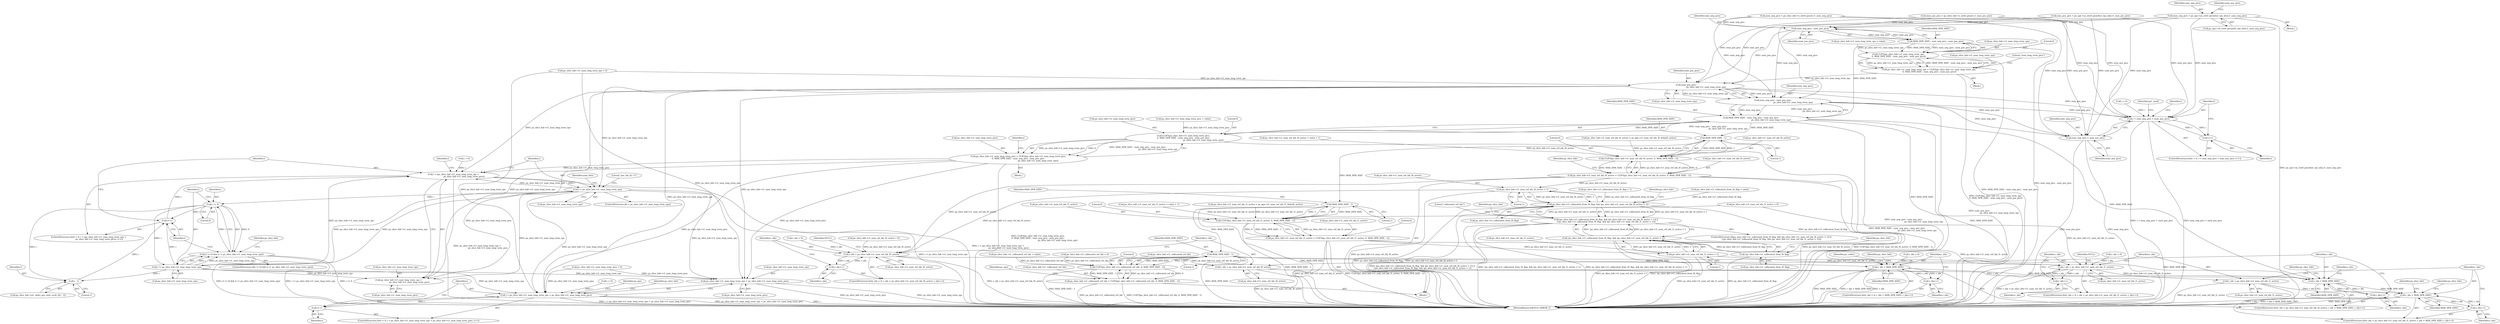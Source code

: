 digraph "0_Android_a1424724a00d62ac5efa0e27953eed66850d662f@array" {
"1000749" [label="(Call,num_neg_pics = ps_sps->as_stref_picset[st_rps_idx].i1_num_neg_pics)"];
"1000854" [label="(Call,num_neg_pics - num_pos_pics)"];
"1000852" [label="(Call,MAX_DPB_SIZE - num_neg_pics - num_pos_pics)"];
"1000847" [label="(Call,CLIP3(ps_slice_hdr->i1_num_long_term_sps,\n 0, MAX_DPB_SIZE - num_neg_pics - num_pos_pics))"];
"1000843" [label="(Call,ps_slice_hdr->i1_num_long_term_sps = CLIP3(ps_slice_hdr->i1_num_long_term_sps,\n 0, MAX_DPB_SIZE - num_neg_pics - num_pos_pics))"];
"1000879" [label="(Call,num_pos_pics -\n                                                            ps_slice_hdr->i1_num_long_term_sps)"];
"1000877" [label="(Call,num_neg_pics - num_pos_pics -\n                                                            ps_slice_hdr->i1_num_long_term_sps)"];
"1000875" [label="(Call,MAX_DPB_SIZE - num_neg_pics - num_pos_pics -\n                                                            ps_slice_hdr->i1_num_long_term_sps)"];
"1000870" [label="(Call,CLIP3(ps_slice_hdr->i1_num_long_term_pics,\n 0, MAX_DPB_SIZE - num_neg_pics - num_pos_pics -\n                                                            ps_slice_hdr->i1_num_long_term_sps))"];
"1000866" [label="(Call,ps_slice_hdr->i1_num_long_term_pics = CLIP3(ps_slice_hdr->i1_num_long_term_pics,\n 0, MAX_DPB_SIZE - num_neg_pics - num_pos_pics -\n                                                            ps_slice_hdr->i1_num_long_term_sps))"];
"1000888" [label="(Call,i < (ps_slice_hdr->i1_num_long_term_sps +\n                                ps_slice_hdr->i1_num_long_term_pics))"];
"1000901" [label="(Call,i < ps_slice_hdr->i1_num_long_term_sps)"];
"1000890" [label="(Call,ps_slice_hdr->i1_num_long_term_sps +\n                                ps_slice_hdr->i1_num_long_term_pics)"];
"1001010" [label="(Call,i != 0)"];
"1000897" [label="(Call,i++)"];
"1001009" [label="(Call,(i != 0) && (i != ps_slice_hdr->i1_num_long_term_sps))"];
"1001013" [label="(Call,i != ps_slice_hdr->i1_num_long_term_sps)"];
"1001029" [label="(Call,i - 1)"];
"1001055" [label="(Call,i < ps_slice_hdr->i1_num_long_term_sps + ps_slice_hdr->i1_num_long_term_pics)"];
"1001064" [label="(Call,i++)"];
"1001057" [label="(Call,ps_slice_hdr->i1_num_long_term_sps + ps_slice_hdr->i1_num_long_term_pics)"];
"1001245" [label="(Call,MAX_DPB_SIZE - 1)"];
"1001240" [label="(Call,CLIP3(ps_slice_hdr->i1_num_ref_idx_l0_active, 0, MAX_DPB_SIZE - 1))"];
"1001236" [label="(Call,ps_slice_hdr->i1_num_ref_idx_l0_active = CLIP3(ps_slice_hdr->i1_num_ref_idx_l0_active, 0, MAX_DPB_SIZE - 1))"];
"1001370" [label="(Call,ps_slice_hdr->i1_num_ref_idx_l0_active > 1)"];
"1001366" [label="(Call,ps_slice_hdr->i1_collocated_from_l0_flag  && (ps_slice_hdr->i1_num_ref_idx_l0_active > 1))"];
"1001365" [label="(Call,(ps_slice_hdr->i1_collocated_from_l0_flag  && (ps_slice_hdr->i1_num_ref_idx_l0_active > 1)) ||\n (!ps_slice_hdr->i1_collocated_from_l0_flag  && (ps_slice_hdr->i1_num_ref_idx_l1_active > 1)))"];
"1001376" [label="(Call,!ps_slice_hdr->i1_collocated_from_l0_flag)"];
"1001375" [label="(Call,!ps_slice_hdr->i1_collocated_from_l0_flag  && (ps_slice_hdr->i1_num_ref_idx_l1_active > 1))"];
"1002266" [label="(Call,r_idx < ps_slice_hdr->i1_num_ref_idx_l0_active)"];
"1002271" [label="(Call,r_idx++)"];
"1002308" [label="(Call,r_idx = ps_slice_hdr->i1_num_ref_idx_l0_active)"];
"1002313" [label="(Call,r_idx < MAX_DPB_SIZE)"];
"1002316" [label="(Call,r_idx++)"];
"1002392" [label="(Call,r_idx < MAX_DPB_SIZE)"];
"1002395" [label="(Call,r_idx++)"];
"1001257" [label="(Call,MAX_DPB_SIZE - 1)"];
"1001252" [label="(Call,CLIP3(ps_slice_hdr->i1_num_ref_idx_l1_active, 0, MAX_DPB_SIZE - 1))"];
"1001248" [label="(Call,ps_slice_hdr->i1_num_ref_idx_l1_active = CLIP3(ps_slice_hdr->i1_num_ref_idx_l1_active, 0, MAX_DPB_SIZE - 1))"];
"1001380" [label="(Call,ps_slice_hdr->i1_num_ref_idx_l1_active > 1)"];
"1002345" [label="(Call,r_idx < ps_slice_hdr->i1_num_ref_idx_l1_active)"];
"1002350" [label="(Call,r_idx++)"];
"1002387" [label="(Call,r_idx = ps_slice_hdr->i1_num_ref_idx_l1_active)"];
"1001404" [label="(Call,MAX_DPB_SIZE - 1)"];
"1001399" [label="(Call,CLIP3(ps_slice_hdr->i1_collocated_ref_idx, 0, MAX_DPB_SIZE - 1))"];
"1001395" [label="(Call,ps_slice_hdr->i1_collocated_ref_idx = CLIP3(ps_slice_hdr->i1_collocated_ref_idx, 0, MAX_DPB_SIZE - 1))"];
"1002152" [label="(Call,r_idx < MAX_DPB_SIZE)"];
"1002155" [label="(Call,r_idx++)"];
"1001036" [label="(Call,i < num_neg_pics + num_pos_pics)"];
"1001041" [label="(Call,i++)"];
"1001038" [label="(Call,num_neg_pics + num_pos_pics)"];
"1000871" [label="(Call,ps_slice_hdr->i1_num_long_term_pics)"];
"1002316" [label="(Call,r_idx++)"];
"1001374" [label="(Literal,1)"];
"1000848" [label="(Call,ps_slice_hdr->i1_num_long_term_sps)"];
"1002393" [label="(Identifier,r_idx)"];
"1002153" [label="(Identifier,r_idx)"];
"1001390" [label="(Call,ps_slice_hdr->i1_collocated_ref_idx = value)"];
"1002156" [label="(Identifier,r_idx)"];
"1001247" [label="(Literal,1)"];
"1001359" [label="(Call,ps_slice_hdr->i1_collocated_from_l0_flag = value)"];
"1002276" [label="(Identifier,NULL)"];
"1001046" [label="(Identifier,pi1_used)"];
"1001241" [label="(Call,ps_slice_hdr->i1_num_ref_idx_l0_active)"];
"1001262" [label="(Literal,0)"];
"1001034" [label="(Identifier,i)"];
"1001377" [label="(Call,ps_slice_hdr->i1_collocated_from_l0_flag)"];
"1002313" [label="(Call,r_idx < MAX_DPB_SIZE)"];
"1001015" [label="(Call,ps_slice_hdr->i1_num_long_term_sps)"];
"1000801" [label="(Call,num_neg_pics = ps_slice_hdr->s_stref_picset.i1_num_neg_pics)"];
"1002386" [label="(ControlStructure,for(r_idx = ps_slice_hdr->i1_num_ref_idx_l1_active; r_idx < MAX_DPB_SIZE; r_idx++))"];
"1001012" [label="(Literal,0)"];
"1000890" [label="(Call,ps_slice_hdr->i1_num_long_term_sps +\n                                ps_slice_hdr->i1_num_long_term_pics)"];
"1002263" [label="(Call,r_idx = 0)"];
"1001258" [label="(Identifier,MAX_DPB_SIZE)"];
"1001375" [label="(Call,!ps_slice_hdr->i1_collocated_from_l0_flag  && (ps_slice_hdr->i1_num_ref_idx_l1_active > 1))"];
"1001053" [label="(Identifier,i)"];
"1001040" [label="(Identifier,num_pos_pics)"];
"1002317" [label="(Identifier,r_idx)"];
"1000750" [label="(Identifier,num_neg_pics)"];
"1002343" [label="(Identifier,r_idx)"];
"1000897" [label="(Call,i++)"];
"1001395" [label="(Call,ps_slice_hdr->i1_collocated_ref_idx = CLIP3(ps_slice_hdr->i1_collocated_ref_idx, 0, MAX_DPB_SIZE - 1))"];
"1000851" [label="(Literal,0)"];
"1001065" [label="(Identifier,i)"];
"1000858" [label="(Literal,\"num_long_term_pics\")"];
"1000847" [label="(Call,CLIP3(ps_slice_hdr->i1_num_long_term_sps,\n 0, MAX_DPB_SIZE - num_neg_pics - num_pos_pics))"];
"1002203" [label="(Identifier,ps_codec)"];
"1002268" [label="(Call,ps_slice_hdr->i1_num_ref_idx_l0_active)"];
"1001245" [label="(Call,MAX_DPB_SIZE - 1)"];
"1000758" [label="(Call,num_pos_pics = ps_sps->as_stref_picset[st_rps_idx].i1_num_pos_pics)"];
"1000861" [label="(Call,ps_slice_hdr->i1_num_long_term_pics = value)"];
"1001382" [label="(Identifier,ps_slice_hdr)"];
"1002262" [label="(ControlStructure,for(r_idx = 0; r_idx < ps_slice_hdr->i1_num_ref_idx_l0_active; r_idx++))"];
"1000886" [label="(Identifier,i)"];
"1001367" [label="(Call,ps_slice_hdr->i1_collocated_from_l0_flag)"];
"1000838" [label="(Call,ps_slice_hdr->i1_num_long_term_sps = value)"];
"1000855" [label="(Identifier,num_neg_pics)"];
"1002152" [label="(Call,r_idx < MAX_DPB_SIZE)"];
"1000570" [label="(Call,ps_slice_hdr->i1_num_long_term_pics = 0)"];
"1002308" [label="(Call,r_idx = ps_slice_hdr->i1_num_ref_idx_l0_active)"];
"1002162" [label="(Identifier,ps_slice_hdr)"];
"1000870" [label="(Call,CLIP3(ps_slice_hdr->i1_num_long_term_pics,\n 0, MAX_DPB_SIZE - num_neg_pics - num_pos_pics -\n                                                            ps_slice_hdr->i1_num_long_term_sps))"];
"1000891" [label="(Call,ps_slice_hdr->i1_num_long_term_sps)"];
"1000877" [label="(Call,num_neg_pics - num_pos_pics -\n                                                            ps_slice_hdr->i1_num_long_term_sps)"];
"1001405" [label="(Identifier,MAX_DPB_SIZE)"];
"1001370" [label="(Call,ps_slice_hdr->i1_num_ref_idx_l0_active > 1)"];
"1000902" [label="(Identifier,i)"];
"1002272" [label="(Identifier,r_idx)"];
"1001259" [label="(Literal,1)"];
"1001009" [label="(Call,(i != 0) && (i != ps_slice_hdr->i1_num_long_term_sps))"];
"1002387" [label="(Call,r_idx = ps_slice_hdr->i1_num_ref_idx_l1_active)"];
"1002394" [label="(Identifier,MAX_DPB_SIZE)"];
"1000710" [label="(Block,)"];
"1001384" [label="(Literal,1)"];
"1001237" [label="(Call,ps_slice_hdr->i1_num_ref_idx_l0_active)"];
"1001031" [label="(Literal,1)"];
"1002310" [label="(Call,ps_slice_hdr->i1_num_ref_idx_l0_active)"];
"1002355" [label="(Identifier,NULL)"];
"1000749" [label="(Call,num_neg_pics = ps_sps->as_stref_picset[st_rps_idx].i1_num_neg_pics)"];
"1001025" [label="(Call,ps_slice_hdr->ai1_delta_poc_msb_cycle_lt[i - 1])"];
"1002606" [label="(MethodReturn,IHEVCD_ERROR_T)"];
"1002271" [label="(Call,r_idx++)"];
"1001246" [label="(Identifier,MAX_DPB_SIZE)"];
"1001188" [label="(Call,ps_slice_hdr->i1_num_ref_idx_l0_active = value + 1)"];
"1001229" [label="(Call,ps_slice_hdr->i1_num_ref_idx_l1_active = ps_pps->i1_num_ref_idx_l1_default_active)"];
"1001055" [label="(Call,i < ps_slice_hdr->i1_num_long_term_sps + ps_slice_hdr->i1_num_long_term_pics)"];
"1001337" [label="(Call,ps_slice_hdr->i1_collocated_ref_idx = 0)"];
"1001052" [label="(Call,i = 0)"];
"1001252" [label="(Call,CLIP3(ps_slice_hdr->i1_num_ref_idx_l1_active, 0, MAX_DPB_SIZE - 1))"];
"1002395" [label="(Call,r_idx++)"];
"1002341" [label="(ControlStructure,for(r_idx = 0; r_idx < ps_slice_hdr->i1_num_ref_idx_l1_active; r_idx++))"];
"1001033" [label="(Call,i = 0)"];
"1000901" [label="(Call,i < ps_slice_hdr->i1_num_long_term_sps)"];
"1000866" [label="(Call,ps_slice_hdr->i1_num_long_term_pics = CLIP3(ps_slice_hdr->i1_num_long_term_pics,\n 0, MAX_DPB_SIZE - num_neg_pics - num_pos_pics -\n                                                            ps_slice_hdr->i1_num_long_term_sps))"];
"1001078" [label="(Identifier,ps_sps)"];
"1001396" [label="(Call,ps_slice_hdr->i1_collocated_ref_idx)"];
"1002402" [label="(Identifier,ps_slice_hdr)"];
"1001008" [label="(ControlStructure,if((i != 0) && (i != ps_slice_hdr->i1_num_long_term_sps)))"];
"1000903" [label="(Call,ps_slice_hdr->i1_num_long_term_sps)"];
"1001032" [label="(ControlStructure,for(i = 0; i < num_neg_pics + num_pos_pics; i++))"];
"1002267" [label="(Identifier,r_idx)"];
"1000853" [label="(Identifier,MAX_DPB_SIZE)"];
"1000844" [label="(Call,ps_slice_hdr->i1_num_long_term_sps)"];
"1000881" [label="(Call,ps_slice_hdr->i1_num_long_term_sps)"];
"1002423" [label="(Identifier,ps_slice_hdr)"];
"1001332" [label="(Call,ps_slice_hdr->i1_collocated_from_l0_flag = 1)"];
"1002314" [label="(Identifier,r_idx)"];
"1002345" [label="(Call,r_idx < ps_slice_hdr->i1_num_ref_idx_l1_active)"];
"1002154" [label="(Identifier,MAX_DPB_SIZE)"];
"1001022" [label="(Identifier,ps_slice_hdr)"];
"1000875" [label="(Call,MAX_DPB_SIZE - num_neg_pics - num_pos_pics -\n                                                            ps_slice_hdr->i1_num_long_term_sps)"];
"1000898" [label="(Identifier,i)"];
"1000808" [label="(Call,num_pos_pics = ps_slice_hdr->s_stref_picset.i1_num_pos_pics)"];
"1000843" [label="(Call,ps_slice_hdr->i1_num_long_term_sps = CLIP3(ps_slice_hdr->i1_num_long_term_sps,\n 0, MAX_DPB_SIZE - num_neg_pics - num_pos_pics))"];
"1001236" [label="(Call,ps_slice_hdr->i1_num_ref_idx_l0_active = CLIP3(ps_slice_hdr->i1_num_ref_idx_l0_active, 0, MAX_DPB_SIZE - 1))"];
"1000854" [label="(Call,num_neg_pics - num_pos_pics)"];
"1001141" [label="(Call,ps_slice_hdr->i1_num_ref_idx_l1_active = 0)"];
"1001250" [label="(Identifier,ps_slice_hdr)"];
"1000885" [label="(Call,i = 0)"];
"1002389" [label="(Call,ps_slice_hdr->i1_num_ref_idx_l1_active)"];
"1002307" [label="(ControlStructure,for(r_idx = ps_slice_hdr->i1_num_ref_idx_l0_active; r_idx < MAX_DPB_SIZE; r_idx++))"];
"1001364" [label="(ControlStructure,if((ps_slice_hdr->i1_collocated_from_l0_flag  && (ps_slice_hdr->i1_num_ref_idx_l0_active > 1)) ||\n (!ps_slice_hdr->i1_collocated_from_l0_flag  && (ps_slice_hdr->i1_num_ref_idx_l1_active > 1))))"];
"1002155" [label="(Call,r_idx++)"];
"1001057" [label="(Call,ps_slice_hdr->i1_num_long_term_sps + ps_slice_hdr->i1_num_long_term_pics)"];
"1001253" [label="(Call,ps_slice_hdr->i1_num_ref_idx_l1_active)"];
"1002342" [label="(Call,r_idx = 0)"];
"1001387" [label="(Literal,\"collocated_ref_idx\")"];
"1002346" [label="(Identifier,r_idx)"];
"1000884" [label="(ControlStructure,for(i = 0; i < (ps_slice_hdr->i1_num_long_term_sps +\n                                ps_slice_hdr->i1_num_long_term_pics); i++))"];
"1001010" [label="(Call,i != 0)"];
"1001070" [label="(Identifier,ps_slice_hdr)"];
"1000946" [label="(Literal,\"poc_lsb_lt[ i ]\")"];
"1000888" [label="(Call,i < (ps_slice_hdr->i1_num_long_term_sps +\n                                ps_slice_hdr->i1_num_long_term_pics))"];
"1001380" [label="(Call,ps_slice_hdr->i1_num_ref_idx_l1_active > 1)"];
"1001399" [label="(Call,CLIP3(ps_slice_hdr->i1_collocated_ref_idx, 0, MAX_DPB_SIZE - 1))"];
"1000879" [label="(Call,num_pos_pics -\n                                                            ps_slice_hdr->i1_num_long_term_sps)"];
"1001248" [label="(Call,ps_slice_hdr->i1_num_ref_idx_l1_active = CLIP3(ps_slice_hdr->i1_num_ref_idx_l1_active, 0, MAX_DPB_SIZE - 1))"];
"1001039" [label="(Identifier,num_neg_pics)"];
"1001249" [label="(Call,ps_slice_hdr->i1_num_ref_idx_l1_active)"];
"1001257" [label="(Call,MAX_DPB_SIZE - 1)"];
"1001411" [label="(Identifier,ps_pps)"];
"1000867" [label="(Call,ps_slice_hdr->i1_num_long_term_pics)"];
"1001404" [label="(Call,MAX_DPB_SIZE - 1)"];
"1002347" [label="(Call,ps_slice_hdr->i1_num_ref_idx_l1_active)"];
"1001403" [label="(Literal,0)"];
"1001036" [label="(Call,i < num_neg_pics + num_pos_pics)"];
"1002396" [label="(Identifier,r_idx)"];
"1001256" [label="(Literal,0)"];
"1000900" [label="(ControlStructure,if(i < ps_slice_hdr->i1_num_long_term_sps))"];
"1001061" [label="(Call,ps_slice_hdr->i1_num_long_term_pics)"];
"1001365" [label="(Call,(ps_slice_hdr->i1_collocated_from_l0_flag  && (ps_slice_hdr->i1_num_ref_idx_l0_active > 1)) ||\n (!ps_slice_hdr->i1_collocated_from_l0_flag  && (ps_slice_hdr->i1_num_ref_idx_l1_active > 1)))"];
"1002388" [label="(Identifier,r_idx)"];
"1000880" [label="(Identifier,num_pos_pics)"];
"1001051" [label="(ControlStructure,for(i = 0; i < ps_slice_hdr->i1_num_long_term_sps + ps_slice_hdr->i1_num_long_term_pics; i++))"];
"1000759" [label="(Identifier,num_pos_pics)"];
"1002149" [label="(Call,r_idx = 0)"];
"1001206" [label="(Call,ps_slice_hdr->i1_num_ref_idx_l1_active = value + 1)"];
"1001406" [label="(Literal,1)"];
"1000909" [label="(Identifier,num_bits)"];
"1001400" [label="(Call,ps_slice_hdr->i1_collocated_ref_idx)"];
"1000751" [label="(Call,ps_sps->as_stref_picset[st_rps_idx].i1_num_neg_pics)"];
"1001056" [label="(Identifier,i)"];
"1002350" [label="(Call,r_idx++)"];
"1000833" [label="(Block,)"];
"1000878" [label="(Identifier,num_neg_pics)"];
"1001029" [label="(Call,i - 1)"];
"1001378" [label="(Identifier,ps_slice_hdr)"];
"1001030" [label="(Identifier,i)"];
"1000565" [label="(Call,ps_slice_hdr->i1_num_long_term_sps = 0)"];
"1002309" [label="(Identifier,r_idx)"];
"1001381" [label="(Call,ps_slice_hdr->i1_num_ref_idx_l1_active)"];
"1002351" [label="(Identifier,r_idx)"];
"1000874" [label="(Literal,0)"];
"1001064" [label="(Call,i++)"];
"1001014" [label="(Identifier,i)"];
"1001244" [label="(Literal,0)"];
"1001058" [label="(Call,ps_slice_hdr->i1_num_long_term_sps)"];
"1001397" [label="(Identifier,ps_slice_hdr)"];
"1002323" [label="(Identifier,ps_slice_hdr)"];
"1001240" [label="(Call,CLIP3(ps_slice_hdr->i1_num_ref_idx_l0_active, 0, MAX_DPB_SIZE - 1))"];
"1001042" [label="(Identifier,i)"];
"1000894" [label="(Call,ps_slice_hdr->i1_num_long_term_pics)"];
"1001215" [label="(Call,ps_slice_hdr->i1_num_ref_idx_l0_active = ps_pps->i1_num_ref_idx_l0_default_active)"];
"1001376" [label="(Call,!ps_slice_hdr->i1_collocated_from_l0_flag)"];
"1002315" [label="(Identifier,MAX_DPB_SIZE)"];
"1001168" [label="(Block,)"];
"1000852" [label="(Call,MAX_DPB_SIZE - num_neg_pics - num_pos_pics)"];
"1001038" [label="(Call,num_neg_pics + num_pos_pics)"];
"1001037" [label="(Identifier,i)"];
"1001011" [label="(Identifier,i)"];
"1001041" [label="(Call,i++)"];
"1002148" [label="(ControlStructure,for(r_idx = 0; r_idx < MAX_DPB_SIZE; r_idx++))"];
"1000889" [label="(Identifier,i)"];
"1002392" [label="(Call,r_idx < MAX_DPB_SIZE)"];
"1000826" [label="(Block,)"];
"1001366" [label="(Call,ps_slice_hdr->i1_collocated_from_l0_flag  && (ps_slice_hdr->i1_num_ref_idx_l0_active > 1))"];
"1002266" [label="(Call,r_idx < ps_slice_hdr->i1_num_ref_idx_l0_active)"];
"1000856" [label="(Identifier,num_pos_pics)"];
"1001371" [label="(Call,ps_slice_hdr->i1_num_ref_idx_l0_active)"];
"1000876" [label="(Identifier,MAX_DPB_SIZE)"];
"1001013" [label="(Call,i != ps_slice_hdr->i1_num_long_term_sps)"];
"1001136" [label="(Call,ps_slice_hdr->i1_num_ref_idx_l0_active = 0)"];
"1000749" -> "1000710"  [label="AST: "];
"1000749" -> "1000751"  [label="CFG: "];
"1000750" -> "1000749"  [label="AST: "];
"1000751" -> "1000749"  [label="AST: "];
"1000759" -> "1000749"  [label="CFG: "];
"1000749" -> "1002606"  [label="DDG: ps_sps->as_stref_picset[st_rps_idx].i1_num_neg_pics"];
"1000749" -> "1000854"  [label="DDG: num_neg_pics"];
"1000749" -> "1000877"  [label="DDG: num_neg_pics"];
"1000749" -> "1001036"  [label="DDG: num_neg_pics"];
"1000749" -> "1001038"  [label="DDG: num_neg_pics"];
"1000854" -> "1000852"  [label="AST: "];
"1000854" -> "1000856"  [label="CFG: "];
"1000855" -> "1000854"  [label="AST: "];
"1000856" -> "1000854"  [label="AST: "];
"1000852" -> "1000854"  [label="CFG: "];
"1000854" -> "1000852"  [label="DDG: num_neg_pics"];
"1000854" -> "1000852"  [label="DDG: num_pos_pics"];
"1000801" -> "1000854"  [label="DDG: num_neg_pics"];
"1000808" -> "1000854"  [label="DDG: num_pos_pics"];
"1000758" -> "1000854"  [label="DDG: num_pos_pics"];
"1000854" -> "1000877"  [label="DDG: num_neg_pics"];
"1000854" -> "1000879"  [label="DDG: num_pos_pics"];
"1000852" -> "1000847"  [label="AST: "];
"1000853" -> "1000852"  [label="AST: "];
"1000847" -> "1000852"  [label="CFG: "];
"1000852" -> "1002606"  [label="DDG: num_neg_pics - num_pos_pics"];
"1000852" -> "1000847"  [label="DDG: MAX_DPB_SIZE"];
"1000852" -> "1000847"  [label="DDG: num_neg_pics - num_pos_pics"];
"1000852" -> "1000875"  [label="DDG: MAX_DPB_SIZE"];
"1000847" -> "1000843"  [label="AST: "];
"1000848" -> "1000847"  [label="AST: "];
"1000851" -> "1000847"  [label="AST: "];
"1000843" -> "1000847"  [label="CFG: "];
"1000847" -> "1002606"  [label="DDG: MAX_DPB_SIZE - num_neg_pics - num_pos_pics"];
"1000847" -> "1000843"  [label="DDG: ps_slice_hdr->i1_num_long_term_sps"];
"1000847" -> "1000843"  [label="DDG: 0"];
"1000847" -> "1000843"  [label="DDG: MAX_DPB_SIZE - num_neg_pics - num_pos_pics"];
"1000838" -> "1000847"  [label="DDG: ps_slice_hdr->i1_num_long_term_sps"];
"1000843" -> "1000833"  [label="AST: "];
"1000844" -> "1000843"  [label="AST: "];
"1000858" -> "1000843"  [label="CFG: "];
"1000843" -> "1002606"  [label="DDG: CLIP3(ps_slice_hdr->i1_num_long_term_sps,\n 0, MAX_DPB_SIZE - num_neg_pics - num_pos_pics)"];
"1000843" -> "1000879"  [label="DDG: ps_slice_hdr->i1_num_long_term_sps"];
"1000879" -> "1000877"  [label="AST: "];
"1000879" -> "1000881"  [label="CFG: "];
"1000880" -> "1000879"  [label="AST: "];
"1000881" -> "1000879"  [label="AST: "];
"1000877" -> "1000879"  [label="CFG: "];
"1000879" -> "1000877"  [label="DDG: num_pos_pics"];
"1000879" -> "1000877"  [label="DDG: ps_slice_hdr->i1_num_long_term_sps"];
"1000808" -> "1000879"  [label="DDG: num_pos_pics"];
"1000758" -> "1000879"  [label="DDG: num_pos_pics"];
"1000565" -> "1000879"  [label="DDG: ps_slice_hdr->i1_num_long_term_sps"];
"1000879" -> "1000888"  [label="DDG: ps_slice_hdr->i1_num_long_term_sps"];
"1000879" -> "1000890"  [label="DDG: ps_slice_hdr->i1_num_long_term_sps"];
"1000879" -> "1000901"  [label="DDG: ps_slice_hdr->i1_num_long_term_sps"];
"1000879" -> "1001036"  [label="DDG: num_pos_pics"];
"1000879" -> "1001038"  [label="DDG: num_pos_pics"];
"1000879" -> "1001055"  [label="DDG: ps_slice_hdr->i1_num_long_term_sps"];
"1000879" -> "1001057"  [label="DDG: ps_slice_hdr->i1_num_long_term_sps"];
"1000877" -> "1000875"  [label="AST: "];
"1000878" -> "1000877"  [label="AST: "];
"1000875" -> "1000877"  [label="CFG: "];
"1000877" -> "1002606"  [label="DDG: num_pos_pics -\n                                                            ps_slice_hdr->i1_num_long_term_sps"];
"1000877" -> "1000875"  [label="DDG: num_neg_pics"];
"1000877" -> "1000875"  [label="DDG: num_pos_pics -\n                                                            ps_slice_hdr->i1_num_long_term_sps"];
"1000801" -> "1000877"  [label="DDG: num_neg_pics"];
"1000877" -> "1001036"  [label="DDG: num_neg_pics"];
"1000877" -> "1001038"  [label="DDG: num_neg_pics"];
"1000875" -> "1000870"  [label="AST: "];
"1000876" -> "1000875"  [label="AST: "];
"1000870" -> "1000875"  [label="CFG: "];
"1000875" -> "1002606"  [label="DDG: MAX_DPB_SIZE"];
"1000875" -> "1002606"  [label="DDG: num_neg_pics - num_pos_pics -\n                                                            ps_slice_hdr->i1_num_long_term_sps"];
"1000875" -> "1000870"  [label="DDG: MAX_DPB_SIZE"];
"1000875" -> "1000870"  [label="DDG: num_neg_pics - num_pos_pics -\n                                                            ps_slice_hdr->i1_num_long_term_sps"];
"1000875" -> "1001245"  [label="DDG: MAX_DPB_SIZE"];
"1000875" -> "1002152"  [label="DDG: MAX_DPB_SIZE"];
"1000875" -> "1002313"  [label="DDG: MAX_DPB_SIZE"];
"1000870" -> "1000866"  [label="AST: "];
"1000871" -> "1000870"  [label="AST: "];
"1000874" -> "1000870"  [label="AST: "];
"1000866" -> "1000870"  [label="CFG: "];
"1000870" -> "1002606"  [label="DDG: MAX_DPB_SIZE - num_neg_pics - num_pos_pics -\n                                                            ps_slice_hdr->i1_num_long_term_sps"];
"1000870" -> "1000866"  [label="DDG: ps_slice_hdr->i1_num_long_term_pics"];
"1000870" -> "1000866"  [label="DDG: 0"];
"1000870" -> "1000866"  [label="DDG: MAX_DPB_SIZE - num_neg_pics - num_pos_pics -\n                                                            ps_slice_hdr->i1_num_long_term_sps"];
"1000861" -> "1000870"  [label="DDG: ps_slice_hdr->i1_num_long_term_pics"];
"1000866" -> "1000826"  [label="AST: "];
"1000867" -> "1000866"  [label="AST: "];
"1000886" -> "1000866"  [label="CFG: "];
"1000866" -> "1002606"  [label="DDG: CLIP3(ps_slice_hdr->i1_num_long_term_pics,\n 0, MAX_DPB_SIZE - num_neg_pics - num_pos_pics -\n                                                            ps_slice_hdr->i1_num_long_term_sps)"];
"1000866" -> "1000888"  [label="DDG: ps_slice_hdr->i1_num_long_term_pics"];
"1000866" -> "1000890"  [label="DDG: ps_slice_hdr->i1_num_long_term_pics"];
"1000866" -> "1001055"  [label="DDG: ps_slice_hdr->i1_num_long_term_pics"];
"1000866" -> "1001057"  [label="DDG: ps_slice_hdr->i1_num_long_term_pics"];
"1000888" -> "1000884"  [label="AST: "];
"1000888" -> "1000890"  [label="CFG: "];
"1000889" -> "1000888"  [label="AST: "];
"1000890" -> "1000888"  [label="AST: "];
"1000902" -> "1000888"  [label="CFG: "];
"1001034" -> "1000888"  [label="CFG: "];
"1000888" -> "1002606"  [label="DDG: ps_slice_hdr->i1_num_long_term_sps +\n                                ps_slice_hdr->i1_num_long_term_pics"];
"1000888" -> "1002606"  [label="DDG: i < (ps_slice_hdr->i1_num_long_term_sps +\n                                ps_slice_hdr->i1_num_long_term_pics)"];
"1000885" -> "1000888"  [label="DDG: i"];
"1000897" -> "1000888"  [label="DDG: i"];
"1001013" -> "1000888"  [label="DDG: ps_slice_hdr->i1_num_long_term_sps"];
"1000901" -> "1000888"  [label="DDG: ps_slice_hdr->i1_num_long_term_sps"];
"1000888" -> "1000901"  [label="DDG: i"];
"1000901" -> "1000900"  [label="AST: "];
"1000901" -> "1000903"  [label="CFG: "];
"1000902" -> "1000901"  [label="AST: "];
"1000903" -> "1000901"  [label="AST: "];
"1000909" -> "1000901"  [label="CFG: "];
"1000946" -> "1000901"  [label="CFG: "];
"1000901" -> "1002606"  [label="DDG: i < ps_slice_hdr->i1_num_long_term_sps"];
"1000901" -> "1000890"  [label="DDG: ps_slice_hdr->i1_num_long_term_sps"];
"1001013" -> "1000901"  [label="DDG: ps_slice_hdr->i1_num_long_term_sps"];
"1000901" -> "1001010"  [label="DDG: i"];
"1000901" -> "1001013"  [label="DDG: ps_slice_hdr->i1_num_long_term_sps"];
"1000901" -> "1001055"  [label="DDG: ps_slice_hdr->i1_num_long_term_sps"];
"1000901" -> "1001057"  [label="DDG: ps_slice_hdr->i1_num_long_term_sps"];
"1000890" -> "1000894"  [label="CFG: "];
"1000891" -> "1000890"  [label="AST: "];
"1000894" -> "1000890"  [label="AST: "];
"1001013" -> "1000890"  [label="DDG: ps_slice_hdr->i1_num_long_term_sps"];
"1001010" -> "1001009"  [label="AST: "];
"1001010" -> "1001012"  [label="CFG: "];
"1001011" -> "1001010"  [label="AST: "];
"1001012" -> "1001010"  [label="AST: "];
"1001014" -> "1001010"  [label="CFG: "];
"1001009" -> "1001010"  [label="CFG: "];
"1001010" -> "1000897"  [label="DDG: i"];
"1001010" -> "1001009"  [label="DDG: i"];
"1001010" -> "1001009"  [label="DDG: 0"];
"1001010" -> "1001013"  [label="DDG: i"];
"1001010" -> "1001029"  [label="DDG: i"];
"1000897" -> "1000884"  [label="AST: "];
"1000897" -> "1000898"  [label="CFG: "];
"1000898" -> "1000897"  [label="AST: "];
"1000889" -> "1000897"  [label="CFG: "];
"1001029" -> "1000897"  [label="DDG: i"];
"1001013" -> "1000897"  [label="DDG: i"];
"1001009" -> "1001008"  [label="AST: "];
"1001009" -> "1001013"  [label="CFG: "];
"1001013" -> "1001009"  [label="AST: "];
"1001022" -> "1001009"  [label="CFG: "];
"1000898" -> "1001009"  [label="CFG: "];
"1001009" -> "1002606"  [label="DDG: (i != 0) && (i != ps_slice_hdr->i1_num_long_term_sps)"];
"1001009" -> "1002606"  [label="DDG: i != ps_slice_hdr->i1_num_long_term_sps"];
"1001009" -> "1002606"  [label="DDG: i != 0"];
"1001013" -> "1001009"  [label="DDG: i"];
"1001013" -> "1001009"  [label="DDG: ps_slice_hdr->i1_num_long_term_sps"];
"1001013" -> "1001015"  [label="CFG: "];
"1001014" -> "1001013"  [label="AST: "];
"1001015" -> "1001013"  [label="AST: "];
"1001013" -> "1001029"  [label="DDG: i"];
"1001013" -> "1001055"  [label="DDG: ps_slice_hdr->i1_num_long_term_sps"];
"1001013" -> "1001057"  [label="DDG: ps_slice_hdr->i1_num_long_term_sps"];
"1001029" -> "1001025"  [label="AST: "];
"1001029" -> "1001031"  [label="CFG: "];
"1001030" -> "1001029"  [label="AST: "];
"1001031" -> "1001029"  [label="AST: "];
"1001025" -> "1001029"  [label="CFG: "];
"1001055" -> "1001051"  [label="AST: "];
"1001055" -> "1001057"  [label="CFG: "];
"1001056" -> "1001055"  [label="AST: "];
"1001057" -> "1001055"  [label="AST: "];
"1001070" -> "1001055"  [label="CFG: "];
"1001078" -> "1001055"  [label="CFG: "];
"1001055" -> "1002606"  [label="DDG: i < ps_slice_hdr->i1_num_long_term_sps + ps_slice_hdr->i1_num_long_term_pics"];
"1001055" -> "1002606"  [label="DDG: ps_slice_hdr->i1_num_long_term_sps + ps_slice_hdr->i1_num_long_term_pics"];
"1001055" -> "1002606"  [label="DDG: i"];
"1001064" -> "1001055"  [label="DDG: i"];
"1001052" -> "1001055"  [label="DDG: i"];
"1000565" -> "1001055"  [label="DDG: ps_slice_hdr->i1_num_long_term_sps"];
"1000570" -> "1001055"  [label="DDG: ps_slice_hdr->i1_num_long_term_pics"];
"1001055" -> "1001064"  [label="DDG: i"];
"1001064" -> "1001051"  [label="AST: "];
"1001064" -> "1001065"  [label="CFG: "];
"1001065" -> "1001064"  [label="AST: "];
"1001056" -> "1001064"  [label="CFG: "];
"1001057" -> "1001061"  [label="CFG: "];
"1001058" -> "1001057"  [label="AST: "];
"1001061" -> "1001057"  [label="AST: "];
"1001057" -> "1002606"  [label="DDG: ps_slice_hdr->i1_num_long_term_pics"];
"1001057" -> "1002606"  [label="DDG: ps_slice_hdr->i1_num_long_term_sps"];
"1000565" -> "1001057"  [label="DDG: ps_slice_hdr->i1_num_long_term_sps"];
"1000570" -> "1001057"  [label="DDG: ps_slice_hdr->i1_num_long_term_pics"];
"1001245" -> "1001240"  [label="AST: "];
"1001245" -> "1001247"  [label="CFG: "];
"1001246" -> "1001245"  [label="AST: "];
"1001247" -> "1001245"  [label="AST: "];
"1001240" -> "1001245"  [label="CFG: "];
"1001245" -> "1001240"  [label="DDG: MAX_DPB_SIZE"];
"1001245" -> "1001240"  [label="DDG: 1"];
"1001245" -> "1001257"  [label="DDG: MAX_DPB_SIZE"];
"1001240" -> "1001236"  [label="AST: "];
"1001241" -> "1001240"  [label="AST: "];
"1001244" -> "1001240"  [label="AST: "];
"1001236" -> "1001240"  [label="CFG: "];
"1001240" -> "1001236"  [label="DDG: ps_slice_hdr->i1_num_ref_idx_l0_active"];
"1001240" -> "1001236"  [label="DDG: 0"];
"1001240" -> "1001236"  [label="DDG: MAX_DPB_SIZE - 1"];
"1001188" -> "1001240"  [label="DDG: ps_slice_hdr->i1_num_ref_idx_l0_active"];
"1001215" -> "1001240"  [label="DDG: ps_slice_hdr->i1_num_ref_idx_l0_active"];
"1001236" -> "1001168"  [label="AST: "];
"1001237" -> "1001236"  [label="AST: "];
"1001250" -> "1001236"  [label="CFG: "];
"1001236" -> "1002606"  [label="DDG: ps_slice_hdr->i1_num_ref_idx_l0_active"];
"1001236" -> "1002606"  [label="DDG: CLIP3(ps_slice_hdr->i1_num_ref_idx_l0_active, 0, MAX_DPB_SIZE - 1)"];
"1001236" -> "1001370"  [label="DDG: ps_slice_hdr->i1_num_ref_idx_l0_active"];
"1001236" -> "1002266"  [label="DDG: ps_slice_hdr->i1_num_ref_idx_l0_active"];
"1001370" -> "1001366"  [label="AST: "];
"1001370" -> "1001374"  [label="CFG: "];
"1001371" -> "1001370"  [label="AST: "];
"1001374" -> "1001370"  [label="AST: "];
"1001366" -> "1001370"  [label="CFG: "];
"1001370" -> "1002606"  [label="DDG: ps_slice_hdr->i1_num_ref_idx_l0_active"];
"1001370" -> "1001366"  [label="DDG: ps_slice_hdr->i1_num_ref_idx_l0_active"];
"1001370" -> "1001366"  [label="DDG: 1"];
"1001370" -> "1002266"  [label="DDG: ps_slice_hdr->i1_num_ref_idx_l0_active"];
"1001366" -> "1001365"  [label="AST: "];
"1001366" -> "1001367"  [label="CFG: "];
"1001367" -> "1001366"  [label="AST: "];
"1001378" -> "1001366"  [label="CFG: "];
"1001365" -> "1001366"  [label="CFG: "];
"1001366" -> "1002606"  [label="DDG: ps_slice_hdr->i1_collocated_from_l0_flag"];
"1001366" -> "1002606"  [label="DDG: ps_slice_hdr->i1_num_ref_idx_l0_active > 1"];
"1001366" -> "1001365"  [label="DDG: ps_slice_hdr->i1_collocated_from_l0_flag"];
"1001366" -> "1001365"  [label="DDG: ps_slice_hdr->i1_num_ref_idx_l0_active > 1"];
"1001332" -> "1001366"  [label="DDG: ps_slice_hdr->i1_collocated_from_l0_flag"];
"1001359" -> "1001366"  [label="DDG: ps_slice_hdr->i1_collocated_from_l0_flag"];
"1001366" -> "1001376"  [label="DDG: ps_slice_hdr->i1_collocated_from_l0_flag"];
"1001365" -> "1001364"  [label="AST: "];
"1001365" -> "1001375"  [label="CFG: "];
"1001375" -> "1001365"  [label="AST: "];
"1001387" -> "1001365"  [label="CFG: "];
"1001397" -> "1001365"  [label="CFG: "];
"1001365" -> "1002606"  [label="DDG: ps_slice_hdr->i1_collocated_from_l0_flag  && (ps_slice_hdr->i1_num_ref_idx_l0_active > 1)"];
"1001365" -> "1002606"  [label="DDG: (ps_slice_hdr->i1_collocated_from_l0_flag  && (ps_slice_hdr->i1_num_ref_idx_l0_active > 1)) ||\n (!ps_slice_hdr->i1_collocated_from_l0_flag  && (ps_slice_hdr->i1_num_ref_idx_l1_active > 1))"];
"1001365" -> "1002606"  [label="DDG: !ps_slice_hdr->i1_collocated_from_l0_flag  && (ps_slice_hdr->i1_num_ref_idx_l1_active > 1)"];
"1001375" -> "1001365"  [label="DDG: !ps_slice_hdr->i1_collocated_from_l0_flag"];
"1001375" -> "1001365"  [label="DDG: ps_slice_hdr->i1_num_ref_idx_l1_active > 1"];
"1001376" -> "1001375"  [label="AST: "];
"1001376" -> "1001377"  [label="CFG: "];
"1001377" -> "1001376"  [label="AST: "];
"1001382" -> "1001376"  [label="CFG: "];
"1001375" -> "1001376"  [label="CFG: "];
"1001376" -> "1002606"  [label="DDG: ps_slice_hdr->i1_collocated_from_l0_flag"];
"1001376" -> "1001375"  [label="DDG: ps_slice_hdr->i1_collocated_from_l0_flag"];
"1001375" -> "1001380"  [label="CFG: "];
"1001380" -> "1001375"  [label="AST: "];
"1001375" -> "1002606"  [label="DDG: ps_slice_hdr->i1_num_ref_idx_l1_active > 1"];
"1001375" -> "1002606"  [label="DDG: !ps_slice_hdr->i1_collocated_from_l0_flag"];
"1001380" -> "1001375"  [label="DDG: ps_slice_hdr->i1_num_ref_idx_l1_active"];
"1001380" -> "1001375"  [label="DDG: 1"];
"1002266" -> "1002262"  [label="AST: "];
"1002266" -> "1002268"  [label="CFG: "];
"1002267" -> "1002266"  [label="AST: "];
"1002268" -> "1002266"  [label="AST: "];
"1002276" -> "1002266"  [label="CFG: "];
"1002309" -> "1002266"  [label="CFG: "];
"1002266" -> "1002606"  [label="DDG: r_idx < ps_slice_hdr->i1_num_ref_idx_l0_active"];
"1002271" -> "1002266"  [label="DDG: r_idx"];
"1002263" -> "1002266"  [label="DDG: r_idx"];
"1001136" -> "1002266"  [label="DDG: ps_slice_hdr->i1_num_ref_idx_l0_active"];
"1002266" -> "1002271"  [label="DDG: r_idx"];
"1002266" -> "1002308"  [label="DDG: ps_slice_hdr->i1_num_ref_idx_l0_active"];
"1002271" -> "1002262"  [label="AST: "];
"1002271" -> "1002272"  [label="CFG: "];
"1002272" -> "1002271"  [label="AST: "];
"1002267" -> "1002271"  [label="CFG: "];
"1002308" -> "1002307"  [label="AST: "];
"1002308" -> "1002310"  [label="CFG: "];
"1002309" -> "1002308"  [label="AST: "];
"1002310" -> "1002308"  [label="AST: "];
"1002314" -> "1002308"  [label="CFG: "];
"1002308" -> "1002606"  [label="DDG: ps_slice_hdr->i1_num_ref_idx_l0_active"];
"1002308" -> "1002313"  [label="DDG: r_idx"];
"1002313" -> "1002307"  [label="AST: "];
"1002313" -> "1002315"  [label="CFG: "];
"1002314" -> "1002313"  [label="AST: "];
"1002315" -> "1002313"  [label="AST: "];
"1002323" -> "1002313"  [label="CFG: "];
"1002343" -> "1002313"  [label="CFG: "];
"1002316" -> "1002313"  [label="DDG: r_idx"];
"1001404" -> "1002313"  [label="DDG: MAX_DPB_SIZE"];
"1002152" -> "1002313"  [label="DDG: MAX_DPB_SIZE"];
"1002313" -> "1002316"  [label="DDG: r_idx"];
"1002313" -> "1002392"  [label="DDG: MAX_DPB_SIZE"];
"1002316" -> "1002307"  [label="AST: "];
"1002316" -> "1002317"  [label="CFG: "];
"1002317" -> "1002316"  [label="AST: "];
"1002314" -> "1002316"  [label="CFG: "];
"1002392" -> "1002386"  [label="AST: "];
"1002392" -> "1002394"  [label="CFG: "];
"1002393" -> "1002392"  [label="AST: "];
"1002394" -> "1002392"  [label="AST: "];
"1002402" -> "1002392"  [label="CFG: "];
"1002423" -> "1002392"  [label="CFG: "];
"1002392" -> "1002606"  [label="DDG: r_idx"];
"1002392" -> "1002606"  [label="DDG: r_idx < MAX_DPB_SIZE"];
"1002392" -> "1002606"  [label="DDG: MAX_DPB_SIZE"];
"1002387" -> "1002392"  [label="DDG: r_idx"];
"1002395" -> "1002392"  [label="DDG: r_idx"];
"1002392" -> "1002395"  [label="DDG: r_idx"];
"1002395" -> "1002386"  [label="AST: "];
"1002395" -> "1002396"  [label="CFG: "];
"1002396" -> "1002395"  [label="AST: "];
"1002393" -> "1002395"  [label="CFG: "];
"1001257" -> "1001252"  [label="AST: "];
"1001257" -> "1001259"  [label="CFG: "];
"1001258" -> "1001257"  [label="AST: "];
"1001259" -> "1001257"  [label="AST: "];
"1001252" -> "1001257"  [label="CFG: "];
"1001257" -> "1002606"  [label="DDG: MAX_DPB_SIZE"];
"1001257" -> "1001252"  [label="DDG: MAX_DPB_SIZE"];
"1001257" -> "1001252"  [label="DDG: 1"];
"1001257" -> "1001404"  [label="DDG: MAX_DPB_SIZE"];
"1001252" -> "1001248"  [label="AST: "];
"1001253" -> "1001252"  [label="AST: "];
"1001256" -> "1001252"  [label="AST: "];
"1001248" -> "1001252"  [label="CFG: "];
"1001252" -> "1002606"  [label="DDG: MAX_DPB_SIZE - 1"];
"1001252" -> "1001248"  [label="DDG: ps_slice_hdr->i1_num_ref_idx_l1_active"];
"1001252" -> "1001248"  [label="DDG: 0"];
"1001252" -> "1001248"  [label="DDG: MAX_DPB_SIZE - 1"];
"1001229" -> "1001252"  [label="DDG: ps_slice_hdr->i1_num_ref_idx_l1_active"];
"1001141" -> "1001252"  [label="DDG: ps_slice_hdr->i1_num_ref_idx_l1_active"];
"1001206" -> "1001252"  [label="DDG: ps_slice_hdr->i1_num_ref_idx_l1_active"];
"1001248" -> "1001168"  [label="AST: "];
"1001249" -> "1001248"  [label="AST: "];
"1001262" -> "1001248"  [label="CFG: "];
"1001248" -> "1002606"  [label="DDG: ps_slice_hdr->i1_num_ref_idx_l1_active"];
"1001248" -> "1002606"  [label="DDG: CLIP3(ps_slice_hdr->i1_num_ref_idx_l1_active, 0, MAX_DPB_SIZE - 1)"];
"1001248" -> "1001380"  [label="DDG: ps_slice_hdr->i1_num_ref_idx_l1_active"];
"1001248" -> "1002345"  [label="DDG: ps_slice_hdr->i1_num_ref_idx_l1_active"];
"1001380" -> "1001384"  [label="CFG: "];
"1001381" -> "1001380"  [label="AST: "];
"1001384" -> "1001380"  [label="AST: "];
"1001380" -> "1002606"  [label="DDG: ps_slice_hdr->i1_num_ref_idx_l1_active"];
"1001380" -> "1002345"  [label="DDG: ps_slice_hdr->i1_num_ref_idx_l1_active"];
"1002345" -> "1002341"  [label="AST: "];
"1002345" -> "1002347"  [label="CFG: "];
"1002346" -> "1002345"  [label="AST: "];
"1002347" -> "1002345"  [label="AST: "];
"1002355" -> "1002345"  [label="CFG: "];
"1002388" -> "1002345"  [label="CFG: "];
"1002345" -> "1002606"  [label="DDG: r_idx < ps_slice_hdr->i1_num_ref_idx_l1_active"];
"1002342" -> "1002345"  [label="DDG: r_idx"];
"1002350" -> "1002345"  [label="DDG: r_idx"];
"1001141" -> "1002345"  [label="DDG: ps_slice_hdr->i1_num_ref_idx_l1_active"];
"1002345" -> "1002350"  [label="DDG: r_idx"];
"1002345" -> "1002387"  [label="DDG: ps_slice_hdr->i1_num_ref_idx_l1_active"];
"1002350" -> "1002341"  [label="AST: "];
"1002350" -> "1002351"  [label="CFG: "];
"1002351" -> "1002350"  [label="AST: "];
"1002346" -> "1002350"  [label="CFG: "];
"1002387" -> "1002386"  [label="AST: "];
"1002387" -> "1002389"  [label="CFG: "];
"1002388" -> "1002387"  [label="AST: "];
"1002389" -> "1002387"  [label="AST: "];
"1002393" -> "1002387"  [label="CFG: "];
"1002387" -> "1002606"  [label="DDG: ps_slice_hdr->i1_num_ref_idx_l1_active"];
"1001404" -> "1001399"  [label="AST: "];
"1001404" -> "1001406"  [label="CFG: "];
"1001405" -> "1001404"  [label="AST: "];
"1001406" -> "1001404"  [label="AST: "];
"1001399" -> "1001404"  [label="CFG: "];
"1001404" -> "1002606"  [label="DDG: MAX_DPB_SIZE"];
"1001404" -> "1001399"  [label="DDG: MAX_DPB_SIZE"];
"1001404" -> "1001399"  [label="DDG: 1"];
"1001404" -> "1002152"  [label="DDG: MAX_DPB_SIZE"];
"1001399" -> "1001395"  [label="AST: "];
"1001400" -> "1001399"  [label="AST: "];
"1001403" -> "1001399"  [label="AST: "];
"1001395" -> "1001399"  [label="CFG: "];
"1001399" -> "1002606"  [label="DDG: MAX_DPB_SIZE - 1"];
"1001399" -> "1001395"  [label="DDG: ps_slice_hdr->i1_collocated_ref_idx"];
"1001399" -> "1001395"  [label="DDG: 0"];
"1001399" -> "1001395"  [label="DDG: MAX_DPB_SIZE - 1"];
"1001337" -> "1001399"  [label="DDG: ps_slice_hdr->i1_collocated_ref_idx"];
"1001390" -> "1001399"  [label="DDG: ps_slice_hdr->i1_collocated_ref_idx"];
"1001395" -> "1001168"  [label="AST: "];
"1001396" -> "1001395"  [label="AST: "];
"1001411" -> "1001395"  [label="CFG: "];
"1001395" -> "1002606"  [label="DDG: CLIP3(ps_slice_hdr->i1_collocated_ref_idx, 0, MAX_DPB_SIZE - 1)"];
"1001395" -> "1002606"  [label="DDG: ps_slice_hdr->i1_collocated_ref_idx"];
"1002152" -> "1002148"  [label="AST: "];
"1002152" -> "1002154"  [label="CFG: "];
"1002153" -> "1002152"  [label="AST: "];
"1002154" -> "1002152"  [label="AST: "];
"1002162" -> "1002152"  [label="CFG: "];
"1002203" -> "1002152"  [label="CFG: "];
"1002152" -> "1002606"  [label="DDG: r_idx < MAX_DPB_SIZE"];
"1002152" -> "1002606"  [label="DDG: r_idx"];
"1002152" -> "1002606"  [label="DDG: MAX_DPB_SIZE"];
"1002155" -> "1002152"  [label="DDG: r_idx"];
"1002149" -> "1002152"  [label="DDG: r_idx"];
"1002152" -> "1002155"  [label="DDG: r_idx"];
"1002155" -> "1002148"  [label="AST: "];
"1002155" -> "1002156"  [label="CFG: "];
"1002156" -> "1002155"  [label="AST: "];
"1002153" -> "1002155"  [label="CFG: "];
"1001036" -> "1001032"  [label="AST: "];
"1001036" -> "1001038"  [label="CFG: "];
"1001037" -> "1001036"  [label="AST: "];
"1001038" -> "1001036"  [label="AST: "];
"1001046" -> "1001036"  [label="CFG: "];
"1001053" -> "1001036"  [label="CFG: "];
"1001036" -> "1002606"  [label="DDG: i < num_neg_pics + num_pos_pics"];
"1001036" -> "1002606"  [label="DDG: num_neg_pics + num_pos_pics"];
"1001041" -> "1001036"  [label="DDG: i"];
"1001033" -> "1001036"  [label="DDG: i"];
"1000801" -> "1001036"  [label="DDG: num_neg_pics"];
"1000808" -> "1001036"  [label="DDG: num_pos_pics"];
"1000758" -> "1001036"  [label="DDG: num_pos_pics"];
"1001036" -> "1001041"  [label="DDG: i"];
"1001041" -> "1001032"  [label="AST: "];
"1001041" -> "1001042"  [label="CFG: "];
"1001042" -> "1001041"  [label="AST: "];
"1001037" -> "1001041"  [label="CFG: "];
"1001038" -> "1001040"  [label="CFG: "];
"1001039" -> "1001038"  [label="AST: "];
"1001040" -> "1001038"  [label="AST: "];
"1001038" -> "1002606"  [label="DDG: num_pos_pics"];
"1001038" -> "1002606"  [label="DDG: num_neg_pics"];
"1000801" -> "1001038"  [label="DDG: num_neg_pics"];
"1000808" -> "1001038"  [label="DDG: num_pos_pics"];
"1000758" -> "1001038"  [label="DDG: num_pos_pics"];
}
